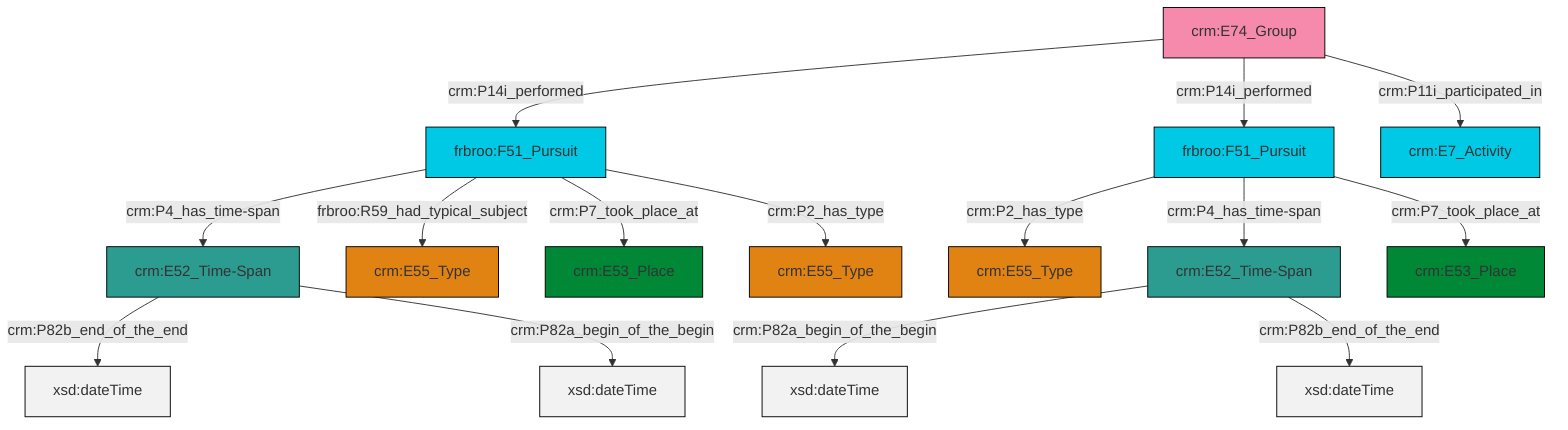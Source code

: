 graph TD
classDef Literal fill:#f2f2f2,stroke:#000000;
classDef CRM_Entity fill:#FFFFFF,stroke:#000000;
classDef Temporal_Entity fill:#00C9E6, stroke:#000000;
classDef Type fill:#E18312, stroke:#000000;
classDef Time-Span fill:#2C9C91, stroke:#000000;
classDef Appellation fill:#FFEB7F, stroke:#000000;
classDef Place fill:#008836, stroke:#000000;
classDef Persistent_Item fill:#B266B2, stroke:#000000;
classDef Conceptual_Object fill:#FFD700, stroke:#000000;
classDef Physical_Thing fill:#D2B48C, stroke:#000000;
classDef Actor fill:#f58aad, stroke:#000000;
classDef PC_Classes fill:#4ce600, stroke:#000000;
classDef Multi fill:#cccccc,stroke:#000000;

0["crm:E52_Time-Span"]:::Time-Span -->|crm:P82a_begin_of_the_begin| 1[xsd:dateTime]:::Literal
2["crm:E52_Time-Span"]:::Time-Span -->|crm:P82b_end_of_the_end| 3[xsd:dateTime]:::Literal
7["frbroo:F51_Pursuit"]:::Temporal_Entity -->|crm:P2_has_type| 8["crm:E55_Type"]:::Type
13["crm:E74_Group"]:::Actor -->|crm:P14i_performed| 15["frbroo:F51_Pursuit"]:::Temporal_Entity
15["frbroo:F51_Pursuit"]:::Temporal_Entity -->|crm:P4_has_time-span| 2["crm:E52_Time-Span"]:::Time-Span
7["frbroo:F51_Pursuit"]:::Temporal_Entity -->|crm:P4_has_time-span| 0["crm:E52_Time-Span"]:::Time-Span
13["crm:E74_Group"]:::Actor -->|crm:P14i_performed| 7["frbroo:F51_Pursuit"]:::Temporal_Entity
15["frbroo:F51_Pursuit"]:::Temporal_Entity -->|frbroo:R59_had_typical_subject| 11["crm:E55_Type"]:::Type
13["crm:E74_Group"]:::Actor -->|crm:P11i_participated_in| 5["crm:E7_Activity"]:::Temporal_Entity
0["crm:E52_Time-Span"]:::Time-Span -->|crm:P82b_end_of_the_end| 23[xsd:dateTime]:::Literal
2["crm:E52_Time-Span"]:::Time-Span -->|crm:P82a_begin_of_the_begin| 24[xsd:dateTime]:::Literal
15["frbroo:F51_Pursuit"]:::Temporal_Entity -->|crm:P7_took_place_at| 9["crm:E53_Place"]:::Place
15["frbroo:F51_Pursuit"]:::Temporal_Entity -->|crm:P2_has_type| 19["crm:E55_Type"]:::Type
7["frbroo:F51_Pursuit"]:::Temporal_Entity -->|crm:P7_took_place_at| 17["crm:E53_Place"]:::Place